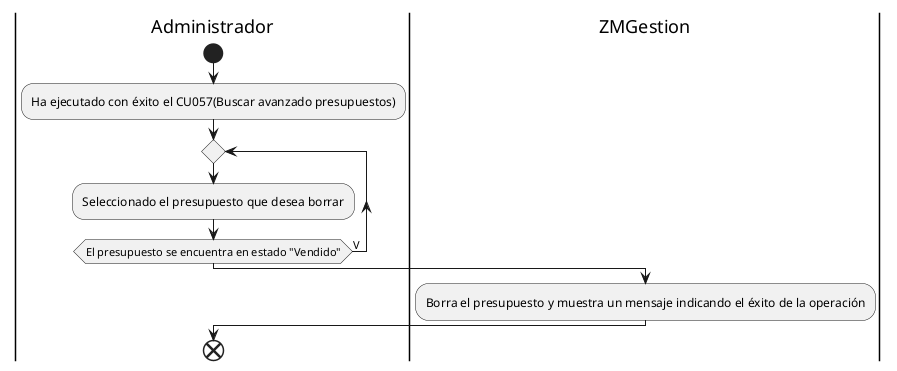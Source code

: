 @startuml borrarPresupuesto
|Administrador|
start 
:Ha ejecutado con éxito el CU057(Buscar avanzado presupuestos);
repeat
:Seleccionado el presupuesto que desea borrar;
repeat while(El presupuesto se encuentra en estado "Vendido") is (V)
|ZMGestion|
:Borra el presupuesto y muestra un mensaje indicando el éxito de la operación;
|Administrador|
end
@enduml

@startuml borrarProducto
|Administrador|
start
:Ha ejecutado con exito el CU(Buscar productos avanzado);
repeat
:Indica el producto que quiere borrar;
repeat while(El producto fue utilizado para crear un producto final) is (V)
|ZMGestion|
:Borra el producto y muestra un mensaje indicando el éxito de la 
operación;
|Administrador|
end
@enduml

@startuml borrarTela
|Administrador|
:Ha ejecutado con éxito el CU(Listar telas);
repeat
:Indica la tela que desea borrar;
repeat while(La tela fue utilizada para crear al menos un producto final) is (V)
|ZMGestion|
:Borra la tela y muestra un mensaje indicando el éxito de la operación;
|Administrador|
end
@enduml

@startuml buscarAvanzadoClientes
|Vendedor|
:Accede a la pantalla para buscar clientes;
|ZMGestion|
repeat
:Muestra un formulario para que el vendedor ingrese la cadena de busqueda,
seleccione el tipo de persona y decida si desea buscar clientes dados de baja;
|Vendedor|
:Completa el formulario;
|ZMGestion|
repeat while(No se econtro ningun resultado para la busqueda) is (V)
:Lista las coincidencias encontradas;
|Vendedor|
end
@enduml

@startuml buscarAvanzadoPresupuestos
|Vendedor|
start
:Accede a la pantalla para buscar presupuestos;
|ZMGestion|
repeat
:Muestra un formulario para que el vendedor seleccione un cliente, producto, tela,
lustre y estado del presupuesto. Siendo todos los campos opcionales;
|Vendedor|
:Completa los campos seleccionados;
|ZMGestion|
:Busca por cliente, producto, tela, lustre y estado del presupuesto;
repeat while(No se encontraron coincidencias) is (V)
:Lista las coincidencias encontradas;
|Vendedor|
end
@enduml

@startuml buscarAvanzadoProductos
|Vendedor|
start
:Accede a la pantalla para buscar productos;
|ZMGestion|
repeat
:Muestra un formulario para que el vendedor ingrese la cadena de busqueda,
elija grupo, categoría y tipo de producto y si se desea 
buscar productos dados de baja;
|Vendedor|
:Completa los campos solicitados;
|ZMGestion| 
:Busca por nombre de producto, grupo, categoría y tipo de producto y estado;
repeat while(No se encontraron coincidencias) is (V)
:Lista las coincidencias encontradas;
|Vendedor|
end
@enduml



@startuml buscarAvanzadoOrdenesProduccion
|Fabricantes|
start
:Accede a la pantalla para buscar órdenes de producción;
|ZMGestion|
repeat
:Muestra un formulario para que el fabricante ingrese un producto, tela,
lustre y estado de la orden de producción. Siendo todos los campos opcionales;
|Fabricantes|
:Completa los campos seleccionados;
|ZMGestion|
:Busca por producto, tela, lustre y estado de la orden de producción;
repeat while(No se encontraron coincidencias) is (V)
:Lista las coincidencias encontradas;
|Fabricantes|
end
@enduml

@startuml cancelarOrdenProduccion
|Administrador|
start
:Ja ejecutado con exito el CU084(Buscar avanzado órdenes de producción);
repeat
:Indica la orden de producción que desea cancelar;
repeat while(La orden de producción seleccionada no se encuentra en estado 'Pendiente' o 'En producción') is (V)
|ZMGestion|
:Ejecuta el CU(Cancelar línea de orden de producción) 
para cada linea de la orden de producción que se encuentre
en estado 'Pendiente de producción' o 'En producción'|
|Administrador|
end
@enduml

@startuml crearCliente
|Vendedor|
start
:Accede a la pantalla para crear clientes;
|ZMGestion|
repeat
repeat
repeat
:Muestra un formulario para que el vendedor ingrese el tipo de persona (física o jurídica),
nombre y apellido (o razón social), tipo y número de docuemento, correo electrónico, número de
telefono y nacionalidad;
|Vendedor|
:Completa el formulario;
|ZMGestion|
repeat while(El vendedor ha dejado un campo obligatorio vacío) is (V)
repeat while(El correo electrónico ingresado ya esta en uso) is (V)
repeat while(El tipo y número de documento ingresado ya existe) is (V)
:Crea el cliente y muestra un mensaje indicando el éxito de la operación;
|Vendedor|
end
@enduml

@startuml crearPresupuesto
|Vendedor|
start
:Accede a la pantalla para crear presupuestos;
|ZMGestion|
repeat
:Muestra un formulario para que el vendedor seleccione un cliente y un campo autocompletado
con el perido de validez, que podrá modificar si cuenta con los permisos.;
|Vendedor|
:Selecciona un cliente y modifica el periodo de validez;
|ZMGestion|
repeat while(Ha seleccionado un cliente) is (F)
:Crea un presupuesto en estado de "En creación";
repeat
|Vendedor|
if(Desea agregar una línea de presupuesto) then (V)
:Ejecuta el CU064(Crear línea de presupuesto)|
else if (Desea modificar una línea de presupuesto) then (V)
:Ejecuta el CU065(Modificar línea de presupuesto)|
else if (Desea quitar una línea de presupuesto) then (V)
:Ejecuta el CU066(Modificar línea de presupuesto)|
endif
repeat while(Ha ingresado al menos una línea de presupuesto) is (F)
|ZMGestion|
:Cambia el estado del presupuesto a "Creado";
|Vendedor|
end
@enduml

@startuml crearProducto
|Administrador|
start
:Ingresa a la pantalla para crear productos;
|ZMGestion|
repeat
repeat
repeat
repeat
:Muestra un formulario para ingresar el nombre del 
producto, el precio, la cantidad de tela necesaria para
producirlo en caso de ser necesario, el tipo de producto y dos listas desplegables
para seleccionar la categoría y el grupo al cual pertenece
el producto. Indicando que todos los campos son requeridos, excepto por la cantidad de tela;
|Administrador|
:Completa el formulario y selecciona de las listas desplegables
el grupo y categoría a la cual pertenece el producto;
|ZMGestion|
repeat while (El administrador ha dejado un campo obligatorio vacío) is (V)
repeat while(El nombre ingresado ya existe para el grupo y categoria seleccionadas) is (V)
repeat while(El precio ingresado sea menor o igual que cero) is (V)
repeat while(La cantidad de tela necesaria ingresada sea menor que cero) is (V)
:Crea el producto con los campos ingresados por el usuario y 
 muestra un mensaje indicando el éxito de la operación;
|Administrador|
end
@enduml

@startuml crearProductoFinal
|Vendedor|
start
:Ingresa a la pantalla para crear productos finales;
|ZMGestion|
repeat
:Muestra un formulario para seleccionar el producto,
tipo de producto, tela y lustre;
|Vendedor|
:Selecciona el producto, tipo de producto, tela y lustre;
|ZMGestion|
repeat while(Un producto final ya existe con dicho producto, tipo de producto, tela y lustre.) is (V)
:Crea el producto final con los campos ingresados por el vendedor y 
 muestra un mensaje indicando el éxito de la operación;
|Vendedor|
end
@enduml

@startuml crearRol
|Administrador|
start
:Accede la la pantalla para crear roles;
|ZMGestion|
repeat
repeat
:Muestra un formulario para que el administador ingrese el nombre del rol
y seleccione los permisos que desea otorgarle. Indicando que ambos campos
son obligatorios;
|Administrador|
:Completa los campos requeridos;
|ZMGestion|
repeat while(Alguno de los campos obligatorios se encuentra vacío) is (V)
repeat while(El nombre ingresado ya esta en uso) is (V)
:Crea el rol y muestra un mensaje indicando el éxito de la operación;
|Administrador|
end
@enduml

@startuml crearTela
|Administrador|
start 
:Accede a la pantalla para crear telas;
|ZMGestion|
repeat
repeat
repeat
:Muestra un formulario para que el usuario ingrese
el nombre y el precio por metro de tela. Indicando que
ambos campos son obligatorios;
|Administrador|
:Completa los campos requeridos;
|ZMGestion|
repeat while(Alguno de los campos obligatorios se encuentra vacío) is (V)
repeat while(El nombre ingresado ya se encuentra en uso) is (V)
repeat while(El precio ingresado sea menor o igual que cero) is (V)
:Crea la tela y muestra un mensaje 
indicando el éxito de la operación;
|Administrador|
end
@enduml

@startuml crearVenta
|Vendendor|
start
:Accede a la pantalla para crear ventas;
|ZMGestion|
repeat
:Muestra un formulario para que el vendendor seleccione un cliente;
|Vendendor|
:Selecciona un cliente;
|ZMGestion|
repeat while(No se ha seleccionado ningún cliente) is (V)
:Crea la venta en estado 'En creación' para el cliente seleccionado;
|Vendendor|
repeat
if(Desea agregar una línea de venta) then (V)
:Ejecuta el CU074(Crear línea de venta)|
else if (Desea quitar una línea de venta) then (V)
:Ejecuta el CU075(Modificar línea de venta)|
else if (Desea quitar una línea de venta) then (V)
:Ejecuta el CU076(Borrar línea de venta)|
endif
repeat while(No se ha agregado ninguna línea de venta) is (V)
|ZMGestion|
if(Todas las lineas de venta tienen el precio actual de los productos) then (V)
:Pasa el estado de la venta a 'Pendiente';
else (F)
:Pasa el estado de la venta a 'En revisión';
endif
|Vendendor|
end
@enduml

@startuml crearOrdenProduccion
|Administrador|
start
:Accede a la panatalla para crear órdenes de producción;
|ZMGestion|
:Crea una orden de producción en estado de `En creación';
|Administrador|
if(Desea agregar una línea de orden de producción) then (V)
:Ejecuta el CU103(Crear línea de orden de producción)|
else if (Desea quitar una línea de orden de producción) then (V)
:Ejecuta el CU104(Modificar línea de orden de producción)|
else if (Desea quitar una línea de orden de producción) then (V)
:Ejecuta el CU105(Borrar línea de orden de producción)|
endif
|ZMGestion|
if (Se agrego al menos una línea de orden de producción) then (V)
:Crea el estado de la orden de producción a `Pendiente';
endif
|Administrador|
end
@enduml 

@startuml crearLineaOrdenProduccion
|Administrador|
start 
:Desea agregar una linea de orden de producción;
|ZMGestion|
repeat
repeat
repeat
:Muestra un formulario para que el administrador seleccione el producto, tela y lustre
junto con la cantidad que desea producir del mismo;
|Administrador|
:Selecciona el producto, tela, lustre y cantidad a producir;
|ZMGestion|
repeat while (La cantidad ingresada es menor o igual que cero) is (V)
repeat while (El producto, tela y lustre indicado ya se encuentra en la orden de producción) is (V)
repeat while (El producto indicado no es del tipo producible) is (V)
if(Si la combinacion de producto, tela y lustre no existe) then (V)
:Ejecuta el CU025(Crear producto final) para el producto, tela y lustre seleccionado|
endif
:Crea la linea de orden de producción en estado de 'Pendiente de producción' 
y la asociacia a la orden de produción correspondiente;
|Administrador|
end

@enduml

@startuml darAltaTela
|Administrador|
start
:Ha ejecutado con éxito el CU Listar telas;
repeat
:Indica la tela que quiere dar de alta;
repeat while (La tela ya se encuentra en el estado de Alta) is (V)
|ZMGestion|
:Da de alta la tela y muesta un mensaje indicando el 
éxito de la operación;
|Administrador|
end
@enduml

@startuml darAltaProducto
|Administrador|
start
:Ha ejecutado con exito el CU Buscar avanzado productos;
repeat
:Indica el producto que quiere dar de alta;
repeat while(El producto ya se encuentra en estado de Alta) is (V)
|ZMGestion|
:Da de alta el producto indicado y muestra un mensaje 
indicando el éxito de la operación;
|Administrador|
end
@enduml

@startuml darBajaTela
|Administrador|
start 
:Ha ejecutado con exito el CU Listar telas;
repeat
:Indica la tela que desea dar de baja;
repeat while(La tela ya se encuentra en estado Baja) is (V)
|ZMGestion|
:Da de baja la tela y muestra un mensaje indicando que
la operación se realizo con éxito;
|Administrador|
end
@enduml

@startuml darBajaProducto
|Administrador|
start
:Ha ejecutado con éxito el CU BuscarAvanzadoProductos;
repeat
:Selecciona el producto que desea dar de baja;
repeat while(El producto ya se encuentra en estado de baja) is (V)
|ZMGestion|
:Da de baja el producto y muestra un mensaje indicando el éxito de la operación;
|Administrador|
end
@enduml

@startuml enviarPresupuestoEmail
|Vendedor|
:Ha ejecutado con éxito el CU057(Buscar avanzado presupuestos);
repeat
:Selecciona el presupuesto que desea enviar por correo electrónico;
|ZMGestion|
:Genera en formato PDF el presupuesto;
repeat while(Ël cliente no posee un correo electrónico) is (V)
:Envia el presupuesto por correo electrónico al correo del cliente asociado al presupuesto;
|Vendedor|
end
@enduml

@startuml generarPresupuestoPDF
|Vendedor|
start
:Ha ejecutado con éxito el CU057(Buscar avanzado presupuestos);
:Selecciona el presupuesto para generarlo en formato PDF;
|ZMGestion|
:Genera un achivo con formato PDF con los datos del presupuesto;
|Vendedor|
end
@enduml

@startuml generarOrdenProduccionDesdeVenta
|Administrador|
start
:Ha ejecutado con éxito el CU068(Buscar avanzado ventas);
:Selecciona la venta a partir de la cual desea generar la orden de producción;
|ZMGestion|
:Ejecuta el CU069 Listar lineas de venta para la venta seleccionada|
|Administrador|
repeat
:Selecciona las lineas de venta que desea agregar a la orden de producción;
repeat while (Selecciona una línea de venta cuyo producto no es del tipo producible) is (V)
|ZMGestion|
:Crea una orden de producción en estado 'En creación';
:Ejecuta el CU091(Crear línea de orden de producción) con los valores de producto, tela, lustre y cantidad de las
lineas de venta seleccionadas;
|Administrador|
repeat
if (Desea modificar una línea de orden de producción) then (V)
:Ejecuta el CU092(Modificar línea de orden de producción)|
else if (Desdea agregar una línea de orden de producción) then (V)
:Ejecuta el CU091(Crear línea de orden de producción)|
else if (Desea quitar alguna línea de orden de producción agregada) then (V)
:Ejecuta el CU093(Borrar línea de orden de producción)|
endif
repeat while (La orden de producción no tiene ninguna línea de orden de producción asignada)
|ZMGestion|
:Pasa el estado de la orden de producción a `Pendiente';
|Administrador|
end
@enduml

@startuml iniciarSesion
|Usuario|
start
:Ingresa la dirección de la aplicación en un dispositivo
conectado a Internet;
|ZMGestion|
repeat
repeat
repeat
:Muestra un formulario para que el usuario ingrese su
nombre de usuario y contraseña;
|Usuario|
:El usuario introduce su nombre de usuario y contraseña;
|ZMGestion|
repeat while(El nombre de usuario ingresado existe) is (F)
repeat while(El usuario se encuentra activo) is (F)
repeat while(La contraseña ingresada es incorrecta 
y no supero el limite de intentos permitidos) is (V)
if(La contraseña ingresada es incorrecta 
y supero el limite de intentos permitidos ) then (V)
:Bloquea al usuario;
else (F)
:Genera el token de sesión y lo almacena;
:Trae los permisos del usuario y le muestra sus opciones;
endif
|Usuario|
end
@enduml

@startuml listarLineasPresupuesto
|Vendedor|
start
:He ejecutado con éxito el CU057(Buscar avanzado presupuesto);
repeat
:Indica el presupuesto del cual desea listar las lineas de presupuesto;
repeat while(El presupuesto no posee lineas de presupuesto) is (V)
|ZMGestion|
:Lista las lineas de presupuesto;
|Vendedor|
end
@enduml

@startuml listarTelas
|Vendedor|
start
:Accede a la pantalla para listar las telas;
|ZMGestion|
if(Existe alguna tela en el sistema) then (V)
:Muestra una lista con las telas existentes;
else (F)
:Muestra un mensaje indicando que no existe ninguna tela;
endif
|Vendedor|
end
@enduml

@startuml listarLineasOrdenProduccion
|Fabricante|
start
:He ejecutado con éxito el CU084(Buscar avanzado ordenes de producción);
repeat
:Indica la orden de producción del cual desea listar las lineas de presupuesto;
repeat while(La orden de producción no posee lineas de orden de producción) is (V)
|ZMGestion|
:Lista las lineas de orden de producción;
|Fabricante|
end
@enduml

@startuml listarObservacionesLineaOrdenProduccion
|Fabricante|
start
:He ejecutado con éxito el CU084(Listar lineas de orden de producción);
repeat
:Indica la línea de orden de producción de la cual desea listar las observaciones;
repeat while(La línea de orden de producción no posee observaciones) is (V)
|ZMGestion|
:Lista las obseravaciones de la línea de orden de producción;
|Fabricante|
end
@enduml

@startuml modificarPresupuesto
|Vendedor|
start 
:Ha ejecutado con éxito el CU057(Buscar avanzado presupuestos);
repeat
repeat
:Selecciona el presupuesto que desea modificar;
repeat while(El presupuesto se encuentra en estado "Vendido") is (V)
repeat while (El vendedor que esta intentando modificar el presupuesto no es administrador 
y el presupuesto no le pertenece)
|ZMGestion|
repeat
repeat
:Muestra un formulario autocompletado con el cliente y periodo de validez del presupuesto,
si cuenta con los permisos podra modifica el periodo de validez;
|Vendedor|
:Modifica el cliente y periodo de validez;
|ZMGestion|
repeat while(El vendedor ha dejado alguno de los campos vacios) is (V)
repeat while(El vendedor ha modificado el periodo de validez y no tiene permisos) is (V)
:Ejecuta el CU058(Listar lineas de presupuesto) para el presupuesto seleccionado|
|Vendedor|
if(Desdea agregar una línea de presupuesto) then (V)
:Ejecuta el CU059(Crear línea de presupuesto)|
else if  (Desea modificar una línea de presupuesto) then (V)
:Ejecuta el CU060(Modificar línea de presupuesto)|
else if (Desea borrar una línea de presupuesto) then (V)
:Ejecuta el CU061(Borrar línea de presupuesto)|
endif
|ZMGestion|
:Modifica el presupuesto seleccionado y muestra un mensaje indicando el éxito de la operación;
|Vendedor|
end
@enduml

@startuml modificarProducto
|Administrador|
start
:Ha ejecutado el CU014(Buscar avanzado producto) con éxito;
:Selecciona el producto que desea modificar;
|ZMGestion|
repeat
repeat
repeat
repeat
:Muestra un formulario autocompletado con los datos del producto
seleccionado para que el administrador modifique nombre, tipo de producto, categoría, grupo,
cantidad de tela necesaria y precio. Indicando que todos los campos son obligatorios, exceptuando por la
cantidad de tela necesaria;
|Administrador|
:Modifica los campos que desea cambiar;
|ZMGestion|
repeat while(Alguno de los campos requeridos se encuentra vacío) is (V)
repeat while(El nombre, grupo y categoría ingresados ya estan en uso) is (V)
repeat while(El precio es menor o igual que cero) is (V)
repeat while(La cantidad de tela necesaria es menor que cero) is (V)
:Modifica el producto con los datos ingresados y muestra un mensaje idnicando el éxito de la operación;
|Administrador|
end
@enduml

@startuml modificarTela
|Administrador|
:Ha ejecutado con éxito el CU (Listar telas);
:Indica la tela que desea modificar;
|ZMGestion|
repeat
repeat
repeat
:Muestra un formulario autocompletado con los datos de la tela seleccionada
para que el administrador modifique: nombre y precio por metro de la tela.
Indicando que ambos campos son obligatorios;
|Administrador|
:Modifica los campos que desea cambiar;
|ZMGestion|
repeat while(El nombre de la tela se encuentra en uso) is (V)
repeat while(El precio ingresado es menor o igual a cero) is (V)
repeat while(Al menos un campo requerido está vacío) is (V)
:Modifica la tela y muestra un mensaje indicando
el éxito de la operación;
|Administrador|
end
@enduml

@startuml modificarVenta
|Vendedor|
start 
:Ha ejecutado con éxito el CU063(Buscar avanzado ventas);
repeat
repeat
:Selecciona la venta que desea modificar;
repeat while(La venta no se encuentra en estado 'En creación') is (V)
repeat while (El vendedor que esta intentando modificar la venta no es administrador 
y la venta no le pertenece) is (V)
|ZMGestion|
repeat
:Muestra un formulario autocompletado con el cliente.;
|Vendedor|
:Modifica el cliente;
|ZMGestion|
repeat while(El vendedor ha dejado el cliente vacío) is (V)
:Ejecuta el CU064(Listar líneas de venta) para la venta seleccionada|
|Vendedor|
if(Desdea agregar una línea de venta) then (V)
:Ejecuta el CU067(Crear línea de venta)|
else if  (Desea modificar una línea de venta) then (V)
:Ejecuta el CU068(Modificar línea de venta)|
else if (Desea borrar una línea de venta) then (V)
:Ejecuta el CU069(Borrar línea de venta)|
endif
|ZMGestion|
:Modifica la venta seleccionada y muestra un mensaje indicando el éxito de la operación;
|Vendedor|
end
@enduml

@startuml revisarVenta
|Administrador|
start
:Ha ejecutado con éxito el CU068(Buscar avanzado ventas);
repeat
:Selecciona la venta la cual desea revisar;
repeat while(La venta seleccionada se encuentra en estado 'En revisión') is (V)
|ZMGestion|
:Muestra el cliente al cual pertenece la venta y ejecuta el CU069(Listar lineas de venta)
para la venta seleccionada;
:Indica las lineas de venta que poseen el precio desactualizado;
|Administrador|
if(Desea aceptar la venta) then (V)
|ZMGestion|
:Pasa la venta al estado de 'Pendiente;
|Administrador|
else (F)
|ZMGestion|
:Pasa la venta al estado de 'Cancelada';
endif
:Muestra un mensaje indicando el éxito de la operación;
|Administrador|
end

@enduml


@startuml transformarPresupuestosEnVenta
|Vendedor|
start
:Ha ejecutado con éxito el CU057(Buscar avanzado presupuestos);
repeat
:Selecciona el/los presupuesto/s a partir de los cuales desea generar la venta;
repeat while(Al menos un presupuesto seleccionado se encuentra en estado de "Vendido") is (V)
|ZMGestion|
repeat
:Muestra un formulario para que el vendedor seleccione
el cliente y ejecuta el CU058(Listar lineas de presupuesto)
para cada presupuesto seleccionado, mostrando una opción por
cada línea si desea añadirla a la venta ;
|Vendedor|
:Selecciona el cliente y elige las lineas de presupuesto que desea agregar;
|ZMGestion|
repeat while(El vendedor ha dejado el cliente vacío) is (V)
:Crea un venta para el cliente seleccionado en estado de "En creación"
y ejecuta el CU067(Crear línea de venta) con los valores de producto, cantidad 
y precio de cada línea de presupuesto seleccionada;
|Vendedor|
repeat
if (Desea modificar una línea de venta) then (V)
:Ejecuta el CU075(Modificar línea de venta)|
else if (Desdea agregar una línea de venta) then (V)
:Ejecuta el CU074(Crear línea de venta)|
else if (Desea quitar alguna línea de venta agregada) then (V)
:Ejecuta el CU076(Borrar línea de venta)|
endif
repeat while(La venta no tiene ninguna línea de venta asociada) is (V)
|ZMGestion|
if(Todas las lineas de venta tienen el precio actual de los productos) then (V)
:Pasa el estado de la venta a 'Pendiente';
:Pasa el estado de la lineas de presupuesto utilizadas a `Utilizada' y de las no utilizadas a `No utilizada';
else (F)
:Pasa el estado de la venta a 'En revisión';
endif
|Vendedor|
end
@enduml